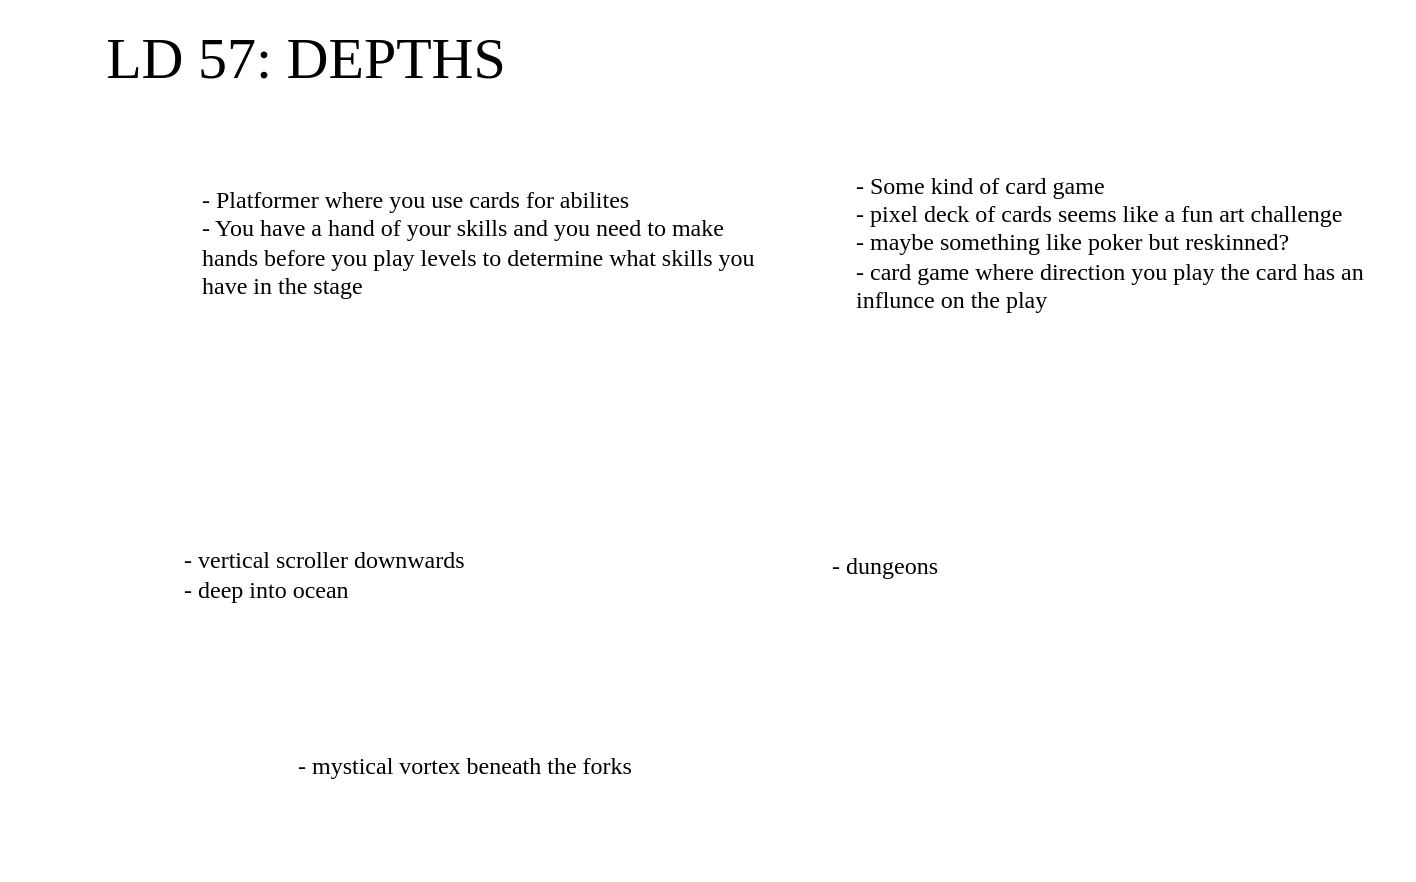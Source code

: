 <mxfile version="26.2.2">
  <diagram name="Page-1" id="vj1_JwqHmYUpO_BEOTyR">
    <mxGraphModel dx="1785" dy="987" grid="0" gridSize="10" guides="1" tooltips="1" connect="1" arrows="1" fold="1" page="0" pageScale="1" pageWidth="850" pageHeight="1100" math="0" shadow="0">
      <root>
        <mxCell id="0" />
        <mxCell id="1" parent="0" />
        <mxCell id="M9MHeNSC7HXLCwR0G0TZ-1" value="LD 57: DEPTHS" style="text;html=1;align=center;verticalAlign=middle;whiteSpace=wrap;rounded=0;fontSize=29;fontFamily=Nosifer;fontSource=https%3A%2F%2Ffonts.googleapis.com%2Fcss%3Ffamily%3DNosifer;" vertex="1" parent="1">
          <mxGeometry x="-492" y="-244" width="306" height="58" as="geometry" />
        </mxCell>
        <mxCell id="M9MHeNSC7HXLCwR0G0TZ-3" value="- Platformer where you use cards for abilites&lt;div&gt;- You have a hand of your skills and you need to make hands before you play levels to determine what skills you have in the stage&lt;/div&gt;" style="text;html=1;align=left;verticalAlign=middle;whiteSpace=wrap;rounded=0;fontFamily=VT323;fontSource=https%3A%2F%2Ffonts.googleapis.com%2Fcss%3Ffamily%3DVT323;" vertex="1" parent="1">
          <mxGeometry x="-393" y="-180" width="281" height="114" as="geometry" />
        </mxCell>
        <mxCell id="M9MHeNSC7HXLCwR0G0TZ-4" value="- Some kind of card game&lt;div&gt;- pixel deck of cards seems like a fun art challenge&lt;/div&gt;&lt;div&gt;- maybe something like poker but reskinned?&lt;/div&gt;&lt;div&gt;- card game where direction you play the card has an influnce on the play&lt;/div&gt;" style="text;html=1;align=left;verticalAlign=middle;whiteSpace=wrap;rounded=0;fontFamily=VT323;fontSource=https%3A%2F%2Ffonts.googleapis.com%2Fcss%3Ffamily%3DVT323;" vertex="1" parent="1">
          <mxGeometry x="-66" y="-180" width="281" height="114" as="geometry" />
        </mxCell>
        <mxCell id="M9MHeNSC7HXLCwR0G0TZ-5" value="- vertical scroller downwards&lt;div&gt;- deep into ocean&lt;/div&gt;" style="text;html=1;align=left;verticalAlign=middle;whiteSpace=wrap;rounded=0;fontFamily=VT323;fontSource=https%3A%2F%2Ffonts.googleapis.com%2Fcss%3Ffamily%3DVT323;" vertex="1" parent="1">
          <mxGeometry x="-402" y="-14" width="281" height="114" as="geometry" />
        </mxCell>
        <mxCell id="M9MHeNSC7HXLCwR0G0TZ-6" value="- dungeons" style="text;html=1;align=left;verticalAlign=middle;whiteSpace=wrap;rounded=0;fontFamily=VT323;fontSource=https%3A%2F%2Ffonts.googleapis.com%2Fcss%3Ffamily%3DVT323;" vertex="1" parent="1">
          <mxGeometry x="-78" y="-18" width="281" height="114" as="geometry" />
        </mxCell>
        <mxCell id="M9MHeNSC7HXLCwR0G0TZ-7" value="- mystical vortex beneath the forks" style="text;html=1;align=left;verticalAlign=middle;whiteSpace=wrap;rounded=0;fontFamily=VT323;fontSource=https%3A%2F%2Ffonts.googleapis.com%2Fcss%3Ffamily%3DVT323;" vertex="1" parent="1">
          <mxGeometry x="-345" y="82" width="281" height="114" as="geometry" />
        </mxCell>
      </root>
    </mxGraphModel>
  </diagram>
</mxfile>
